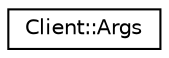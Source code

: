 digraph "Graphical Class Hierarchy"
{
 // LATEX_PDF_SIZE
  edge [fontname="Helvetica",fontsize="10",labelfontname="Helvetica",labelfontsize="10"];
  node [fontname="Helvetica",fontsize="10",shape=record];
  rankdir="LR";
  Node0 [label="Client::Args",height=0.2,width=0.4,color="black", fillcolor="white", style="filled",URL="$classClient_1_1Args.html",tooltip="Class for the arguments of the client."];
}
